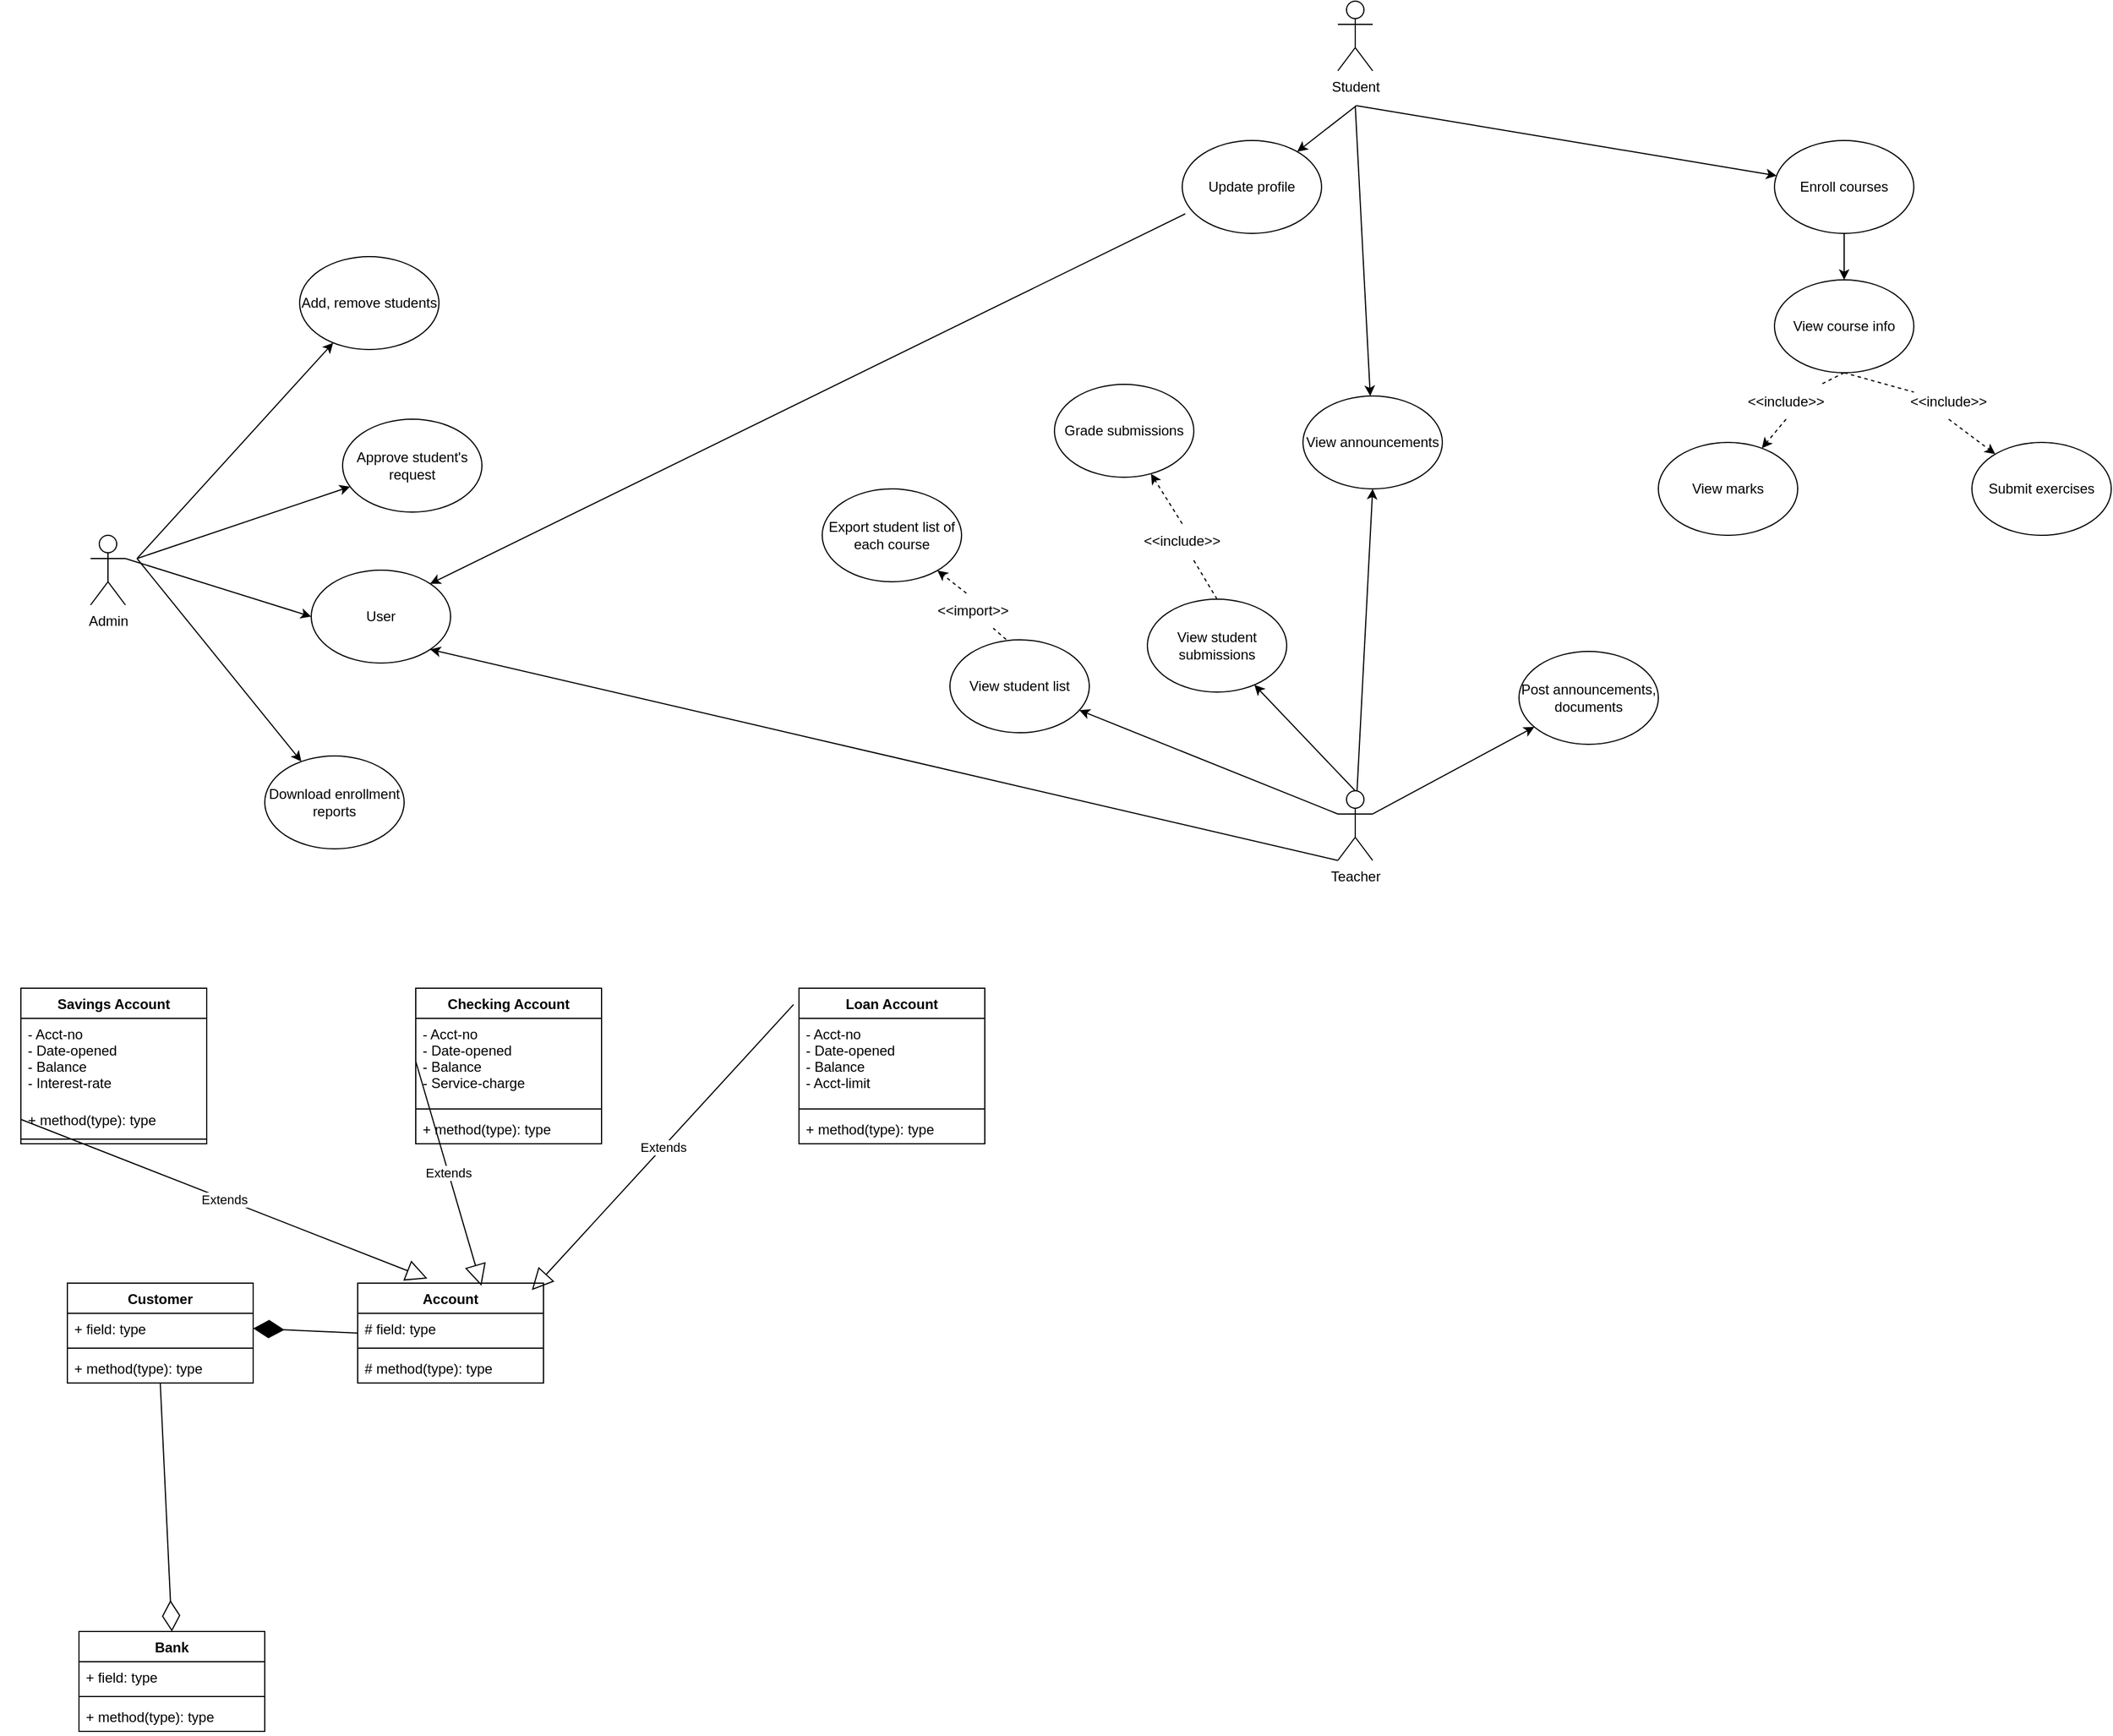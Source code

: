 <mxfile version="15.7.3" type="google"><diagram id="ntkPPydtZXwsQ_47f5T6" name="Ex1 + ex2"><mxGraphModel dx="2110" dy="687" grid="1" gridSize="10" guides="1" tooltips="1" connect="1" arrows="1" fold="1" page="1" pageScale="1" pageWidth="827" pageHeight="1169" math="0" shadow="0"><root><mxCell id="0"/><mxCell id="1" parent="0"/><mxCell id="mn6DHjhiRw--U_afVZYm-2" value="Student&lt;br&gt;" style="shape=umlActor;verticalLabelPosition=bottom;verticalAlign=top;html=1;outlineConnect=0;" parent="1" vertex="1"><mxGeometry x="384" y="150" width="30" height="60" as="geometry"/></mxCell><mxCell id="mn6DHjhiRw--U_afVZYm-5" value="" style="endArrow=classic;html=1;rounded=0;exitX=0.5;exitY=1;exitDx=0;exitDy=0;" parent="1" target="mn6DHjhiRw--U_afVZYm-6" edge="1"><mxGeometry width="50" height="50" relative="1" as="geometry"><mxPoint x="399" y="240" as="sourcePoint"/><mxPoint x="120" y="280" as="targetPoint"/></mxGeometry></mxCell><mxCell id="mn6DHjhiRw--U_afVZYm-6" value="View announcements" style="ellipse;whiteSpace=wrap;html=1;" parent="1" vertex="1"><mxGeometry x="354" y="490" width="120" height="80" as="geometry"/></mxCell><mxCell id="mn6DHjhiRw--U_afVZYm-7" value="" style="endArrow=classic;html=1;rounded=0;" parent="1" target="mn6DHjhiRw--U_afVZYm-8" edge="1"><mxGeometry width="50" height="50" relative="1" as="geometry"><mxPoint x="400" y="240" as="sourcePoint"/><mxPoint x="290" y="290" as="targetPoint"/></mxGeometry></mxCell><mxCell id="mn6DHjhiRw--U_afVZYm-8" value="Update profile" style="ellipse;whiteSpace=wrap;html=1;" parent="1" vertex="1"><mxGeometry x="250" y="270" width="120" height="80" as="geometry"/></mxCell><mxCell id="mn6DHjhiRw--U_afVZYm-10" value="" style="endArrow=classic;html=1;rounded=0;" parent="1" target="mn6DHjhiRw--U_afVZYm-11" edge="1"><mxGeometry width="50" height="50" relative="1" as="geometry"><mxPoint x="400" y="240" as="sourcePoint"/><mxPoint x="500" y="280" as="targetPoint"/></mxGeometry></mxCell><mxCell id="mn6DHjhiRw--U_afVZYm-11" value="Enroll courses" style="ellipse;whiteSpace=wrap;html=1;" parent="1" vertex="1"><mxGeometry x="760" y="270" width="120" height="80" as="geometry"/></mxCell><mxCell id="mn6DHjhiRw--U_afVZYm-12" value="" style="endArrow=classic;html=1;rounded=0;exitX=0.5;exitY=1;exitDx=0;exitDy=0;" parent="1" source="mn6DHjhiRw--U_afVZYm-11" target="mn6DHjhiRw--U_afVZYm-13" edge="1"><mxGeometry width="50" height="50" relative="1" as="geometry"><mxPoint x="320" y="320" as="sourcePoint"/><mxPoint x="540" y="390" as="targetPoint"/></mxGeometry></mxCell><mxCell id="mn6DHjhiRw--U_afVZYm-13" value="View course info" style="ellipse;whiteSpace=wrap;html=1;" parent="1" vertex="1"><mxGeometry x="760" y="390" width="120" height="80" as="geometry"/></mxCell><mxCell id="8WOQcWwe8weoFlAMA3MY-1" value="" style="html=1;labelBackgroundColor=#ffffff;startArrow=none;startFill=0;startSize=6;endArrow=classic;endFill=1;endSize=6;jettySize=auto;orthogonalLoop=1;strokeWidth=1;dashed=1;fontSize=14;rounded=0;exitX=0.5;exitY=1;exitDx=0;exitDy=0;" parent="1" source="8WOQcWwe8weoFlAMA3MY-3" target="8WOQcWwe8weoFlAMA3MY-2" edge="1"><mxGeometry width="60" height="60" relative="1" as="geometry"><mxPoint x="260" y="330" as="sourcePoint"/><mxPoint x="420" y="550" as="targetPoint"/></mxGeometry></mxCell><mxCell id="8WOQcWwe8weoFlAMA3MY-2" value="View marks" style="ellipse;whiteSpace=wrap;html=1;" parent="1" vertex="1"><mxGeometry x="660" y="530" width="120" height="80" as="geometry"/></mxCell><mxCell id="8WOQcWwe8weoFlAMA3MY-3" value="&amp;lt;&amp;lt;include&amp;gt;&amp;gt;" style="text;html=1;strokeColor=none;fillColor=none;align=center;verticalAlign=middle;whiteSpace=wrap;rounded=0;" parent="1" vertex="1"><mxGeometry x="740" y="480" width="60" height="30" as="geometry"/></mxCell><mxCell id="8WOQcWwe8weoFlAMA3MY-4" value="" style="html=1;labelBackgroundColor=#ffffff;startArrow=none;startFill=0;startSize=6;endArrow=none;endFill=1;endSize=6;jettySize=auto;orthogonalLoop=1;strokeWidth=1;dashed=1;fontSize=14;rounded=0;exitX=0.5;exitY=1;exitDx=0;exitDy=0;" parent="1" source="mn6DHjhiRw--U_afVZYm-13" target="8WOQcWwe8weoFlAMA3MY-3" edge="1"><mxGeometry width="60" height="60" relative="1" as="geometry"><mxPoint x="540" y="470" as="sourcePoint"/><mxPoint x="429.082" y="521.993" as="targetPoint"/></mxGeometry></mxCell><mxCell id="8WOQcWwe8weoFlAMA3MY-5" value="" style="html=1;labelBackgroundColor=#ffffff;startArrow=none;startFill=0;startSize=6;endArrow=classic;endFill=1;endSize=6;jettySize=auto;orthogonalLoop=1;strokeWidth=1;dashed=1;fontSize=14;rounded=0;exitX=0.5;exitY=1;exitDx=0;exitDy=0;" parent="1" source="8WOQcWwe8weoFlAMA3MY-7" target="8WOQcWwe8weoFlAMA3MY-6" edge="1"><mxGeometry width="60" height="60" relative="1" as="geometry"><mxPoint x="540" y="460" as="sourcePoint"/><mxPoint x="610" y="530" as="targetPoint"/></mxGeometry></mxCell><mxCell id="8WOQcWwe8weoFlAMA3MY-6" value="Submit exercises" style="ellipse;whiteSpace=wrap;html=1;" parent="1" vertex="1"><mxGeometry x="930" y="530" width="120" height="80" as="geometry"/></mxCell><mxCell id="8WOQcWwe8weoFlAMA3MY-7" value="&amp;lt;&amp;lt;include&amp;gt;&amp;gt;" style="text;html=1;strokeColor=none;fillColor=none;align=center;verticalAlign=middle;whiteSpace=wrap;rounded=0;" parent="1" vertex="1"><mxGeometry x="880" y="480" width="60" height="30" as="geometry"/></mxCell><mxCell id="8WOQcWwe8weoFlAMA3MY-8" value="" style="html=1;labelBackgroundColor=#ffffff;startArrow=none;startFill=0;startSize=6;endArrow=none;endFill=1;endSize=6;jettySize=auto;orthogonalLoop=1;strokeWidth=1;dashed=1;fontSize=14;rounded=0;exitX=0.5;exitY=1;exitDx=0;exitDy=0;" parent="1" source="mn6DHjhiRw--U_afVZYm-13" target="8WOQcWwe8weoFlAMA3MY-7" edge="1"><mxGeometry width="60" height="60" relative="1" as="geometry"><mxPoint x="540" y="470" as="sourcePoint"/><mxPoint x="592.518" y="513.765" as="targetPoint"/></mxGeometry></mxCell><mxCell id="8WOQcWwe8weoFlAMA3MY-9" value="Teacher" style="shape=umlActor;verticalLabelPosition=bottom;verticalAlign=top;html=1;outlineConnect=0;" parent="1" vertex="1"><mxGeometry x="384" y="830" width="30" height="60" as="geometry"/></mxCell><mxCell id="8WOQcWwe8weoFlAMA3MY-12" value="" style="endArrow=classic;html=1;rounded=0;entryX=0.5;entryY=1;entryDx=0;entryDy=0;" parent="1" source="8WOQcWwe8weoFlAMA3MY-9" target="mn6DHjhiRw--U_afVZYm-6" edge="1"><mxGeometry width="50" height="50" relative="1" as="geometry"><mxPoint x="300" y="660" as="sourcePoint"/><mxPoint x="350" y="610" as="targetPoint"/></mxGeometry></mxCell><mxCell id="8WOQcWwe8weoFlAMA3MY-13" value="" style="endArrow=classic;html=1;rounded=0;exitX=0;exitY=0.333;exitDx=0;exitDy=0;exitPerimeter=0;" parent="1" source="8WOQcWwe8weoFlAMA3MY-9" target="8WOQcWwe8weoFlAMA3MY-14" edge="1"><mxGeometry width="50" height="50" relative="1" as="geometry"><mxPoint x="280" y="540" as="sourcePoint"/><mxPoint x="110" y="740" as="targetPoint"/></mxGeometry></mxCell><mxCell id="8WOQcWwe8weoFlAMA3MY-14" value="View student list" style="ellipse;whiteSpace=wrap;html=1;" parent="1" vertex="1"><mxGeometry x="50.0" y="700" width="120" height="80" as="geometry"/></mxCell><mxCell id="8WOQcWwe8weoFlAMA3MY-15" value="" style="html=1;labelBackgroundColor=#ffffff;startArrow=none;startFill=0;startSize=6;endArrow=classic;endFill=1;endSize=6;jettySize=auto;orthogonalLoop=1;strokeWidth=1;dashed=1;fontSize=14;rounded=0;exitX=0.403;exitY=-0.004;exitDx=0;exitDy=0;exitPerimeter=0;" parent="1" source="8WOQcWwe8weoFlAMA3MY-17" target="8WOQcWwe8weoFlAMA3MY-16" edge="1"><mxGeometry width="60" height="60" relative="1" as="geometry"><mxPoint x="270" y="540" as="sourcePoint"/><mxPoint x="50" y="630" as="targetPoint"/></mxGeometry></mxCell><mxCell id="8WOQcWwe8weoFlAMA3MY-16" value="Export student list of each course" style="ellipse;whiteSpace=wrap;html=1;" parent="1" vertex="1"><mxGeometry x="-60.0" y="570" width="120" height="80" as="geometry"/></mxCell><mxCell id="8WOQcWwe8weoFlAMA3MY-17" value="&amp;lt;&amp;lt;import&amp;gt;&amp;gt;" style="text;html=1;strokeColor=none;fillColor=none;align=center;verticalAlign=middle;whiteSpace=wrap;rounded=0;" parent="1" vertex="1"><mxGeometry x="40" y="660" width="60" height="30" as="geometry"/></mxCell><mxCell id="8WOQcWwe8weoFlAMA3MY-18" value="" style="html=1;labelBackgroundColor=#ffffff;startArrow=none;startFill=0;startSize=6;endArrow=none;endFill=1;endSize=6;jettySize=auto;orthogonalLoop=1;strokeWidth=1;dashed=1;fontSize=14;rounded=0;exitX=0.403;exitY=-0.004;exitDx=0;exitDy=0;exitPerimeter=0;" parent="1" source="8WOQcWwe8weoFlAMA3MY-14" target="8WOQcWwe8weoFlAMA3MY-17" edge="1"><mxGeometry width="60" height="60" relative="1" as="geometry"><mxPoint x="98.36" y="699.68" as="sourcePoint"/><mxPoint x="35.316" y="642.337" as="targetPoint"/></mxGeometry></mxCell><mxCell id="8WOQcWwe8weoFlAMA3MY-19" value="" style="endArrow=classic;html=1;rounded=0;exitX=0.5;exitY=0;exitDx=0;exitDy=0;exitPerimeter=0;" parent="1" source="8WOQcWwe8weoFlAMA3MY-9" target="8WOQcWwe8weoFlAMA3MY-20" edge="1"><mxGeometry width="50" height="50" relative="1" as="geometry"><mxPoint x="394" y="860" as="sourcePoint"/><mxPoint x="390" y="680" as="targetPoint"/></mxGeometry></mxCell><mxCell id="8WOQcWwe8weoFlAMA3MY-20" value="View student submissions" style="ellipse;whiteSpace=wrap;html=1;" parent="1" vertex="1"><mxGeometry x="220" y="665" width="120" height="80" as="geometry"/></mxCell><mxCell id="8WOQcWwe8weoFlAMA3MY-21" value="" style="html=1;labelBackgroundColor=#ffffff;startArrow=none;startFill=0;startSize=6;endArrow=classic;endFill=1;endSize=6;jettySize=auto;orthogonalLoop=1;strokeWidth=1;dashed=1;fontSize=14;rounded=0;exitX=0.5;exitY=0;exitDx=0;exitDy=0;" parent="1" source="8WOQcWwe8weoFlAMA3MY-23" target="8WOQcWwe8weoFlAMA3MY-22" edge="1"><mxGeometry width="60" height="60" relative="1" as="geometry"><mxPoint x="350" y="530" as="sourcePoint"/><mxPoint x="390" y="540" as="targetPoint"/></mxGeometry></mxCell><mxCell id="8WOQcWwe8weoFlAMA3MY-22" value="Grade submissions" style="ellipse;whiteSpace=wrap;html=1;" parent="1" vertex="1"><mxGeometry x="140" y="480" width="120" height="80" as="geometry"/></mxCell><mxCell id="8WOQcWwe8weoFlAMA3MY-23" value="&amp;lt;&amp;lt;include&amp;gt;&amp;gt;" style="text;html=1;strokeColor=none;fillColor=none;align=center;verticalAlign=middle;whiteSpace=wrap;rounded=0;" parent="1" vertex="1"><mxGeometry x="220" y="600" width="60" height="30" as="geometry"/></mxCell><mxCell id="8WOQcWwe8weoFlAMA3MY-24" value="" style="html=1;labelBackgroundColor=#ffffff;startArrow=none;startFill=0;startSize=6;endArrow=none;endFill=1;endSize=6;jettySize=auto;orthogonalLoop=1;strokeWidth=1;dashed=1;fontSize=14;rounded=0;exitX=0.5;exitY=0;exitDx=0;exitDy=0;" parent="1" source="8WOQcWwe8weoFlAMA3MY-20" target="8WOQcWwe8weoFlAMA3MY-23" edge="1"><mxGeometry width="60" height="60" relative="1" as="geometry"><mxPoint x="390" y="640" as="sourcePoint"/><mxPoint x="390" y="560" as="targetPoint"/></mxGeometry></mxCell><mxCell id="8WOQcWwe8weoFlAMA3MY-25" value="" style="endArrow=classic;html=1;rounded=0;exitX=1;exitY=0.333;exitDx=0;exitDy=0;exitPerimeter=0;" parent="1" source="8WOQcWwe8weoFlAMA3MY-9" target="8WOQcWwe8weoFlAMA3MY-26" edge="1"><mxGeometry width="50" height="50" relative="1" as="geometry"><mxPoint x="409" y="840" as="sourcePoint"/><mxPoint x="550" y="770" as="targetPoint"/></mxGeometry></mxCell><mxCell id="8WOQcWwe8weoFlAMA3MY-26" value="Post announcements, documents" style="ellipse;whiteSpace=wrap;html=1;" parent="1" vertex="1"><mxGeometry x="540" y="710" width="120" height="80" as="geometry"/></mxCell><mxCell id="8WOQcWwe8weoFlAMA3MY-28" value="" style="endArrow=classic;html=1;rounded=0;entryX=1;entryY=0;entryDx=0;entryDy=0;exitX=0.022;exitY=0.789;exitDx=0;exitDy=0;exitPerimeter=0;" parent="1" source="mn6DHjhiRw--U_afVZYm-8" target="8WOQcWwe8weoFlAMA3MY-30" edge="1"><mxGeometry width="50" height="50" relative="1" as="geometry"><mxPoint x="-180" y="460" as="sourcePoint"/><mxPoint x="-370" y="530" as="targetPoint"/></mxGeometry></mxCell><mxCell id="8WOQcWwe8weoFlAMA3MY-29" value="" style="endArrow=classic;html=1;rounded=0;exitX=0;exitY=1;exitDx=0;exitDy=0;exitPerimeter=0;entryX=1;entryY=1;entryDx=0;entryDy=0;" parent="1" source="8WOQcWwe8weoFlAMA3MY-9" target="8WOQcWwe8weoFlAMA3MY-30" edge="1"><mxGeometry width="50" height="50" relative="1" as="geometry"><mxPoint x="30" y="940" as="sourcePoint"/><mxPoint x="-270" y="800" as="targetPoint"/></mxGeometry></mxCell><mxCell id="8WOQcWwe8weoFlAMA3MY-30" value="User" style="ellipse;whiteSpace=wrap;html=1;" parent="1" vertex="1"><mxGeometry x="-500" y="640" width="120" height="80" as="geometry"/></mxCell><mxCell id="8WOQcWwe8weoFlAMA3MY-31" value="Admin" style="shape=umlActor;verticalLabelPosition=bottom;verticalAlign=top;html=1;outlineConnect=0;" parent="1" vertex="1"><mxGeometry x="-690" y="610" width="30" height="60" as="geometry"/></mxCell><mxCell id="8WOQcWwe8weoFlAMA3MY-32" value="" style="endArrow=classic;html=1;rounded=0;entryX=0;entryY=0.5;entryDx=0;entryDy=0;" parent="1" target="8WOQcWwe8weoFlAMA3MY-30" edge="1"><mxGeometry width="50" height="50" relative="1" as="geometry"><mxPoint x="-660" y="630" as="sourcePoint"/><mxPoint x="-340" y="550" as="targetPoint"/></mxGeometry></mxCell><mxCell id="8WOQcWwe8weoFlAMA3MY-33" value="" style="endArrow=classic;html=1;rounded=0;" parent="1" target="8WOQcWwe8weoFlAMA3MY-34" edge="1"><mxGeometry width="50" height="50" relative="1" as="geometry"><mxPoint x="-650" y="630" as="sourcePoint"/><mxPoint x="-450" y="410" as="targetPoint"/></mxGeometry></mxCell><mxCell id="8WOQcWwe8weoFlAMA3MY-34" value="Add, remove students" style="ellipse;whiteSpace=wrap;html=1;" parent="1" vertex="1"><mxGeometry x="-510" y="370" width="120" height="80" as="geometry"/></mxCell><mxCell id="8WOQcWwe8weoFlAMA3MY-35" value="" style="endArrow=classic;html=1;rounded=0;" parent="1" target="8WOQcWwe8weoFlAMA3MY-36" edge="1"><mxGeometry width="50" height="50" relative="1" as="geometry"><mxPoint x="-650" y="630" as="sourcePoint"/><mxPoint x="-490" y="760" as="targetPoint"/></mxGeometry></mxCell><mxCell id="8WOQcWwe8weoFlAMA3MY-36" value="Download enrollment reports" style="ellipse;whiteSpace=wrap;html=1;" parent="1" vertex="1"><mxGeometry x="-540" y="800" width="120" height="80" as="geometry"/></mxCell><mxCell id="8WOQcWwe8weoFlAMA3MY-37" value="" style="endArrow=classic;html=1;rounded=0;" parent="1" target="8WOQcWwe8weoFlAMA3MY-38" edge="1"><mxGeometry width="50" height="50" relative="1" as="geometry"><mxPoint x="-650" y="630" as="sourcePoint"/><mxPoint x="-410" y="510" as="targetPoint"/></mxGeometry></mxCell><mxCell id="8WOQcWwe8weoFlAMA3MY-38" value="Approve student's request" style="ellipse;whiteSpace=wrap;html=1;" parent="1" vertex="1"><mxGeometry x="-473" y="510" width="120" height="80" as="geometry"/></mxCell><mxCell id="8WOQcWwe8weoFlAMA3MY-39" value="Account" style="swimlane;fontStyle=1;align=center;verticalAlign=top;childLayout=stackLayout;horizontal=1;startSize=26;horizontalStack=0;resizeParent=1;resizeParentMax=0;resizeLast=0;collapsible=1;marginBottom=0;" parent="1" vertex="1"><mxGeometry x="-460" y="1254" width="160" height="86" as="geometry"/></mxCell><mxCell id="8WOQcWwe8weoFlAMA3MY-40" value="# field: type" style="text;strokeColor=none;fillColor=none;align=left;verticalAlign=top;spacingLeft=4;spacingRight=4;overflow=hidden;rotatable=0;points=[[0,0.5],[1,0.5]];portConstraint=eastwest;" parent="8WOQcWwe8weoFlAMA3MY-39" vertex="1"><mxGeometry y="26" width="160" height="26" as="geometry"/></mxCell><mxCell id="8WOQcWwe8weoFlAMA3MY-41" value="" style="line;strokeWidth=1;fillColor=none;align=left;verticalAlign=middle;spacingTop=-1;spacingLeft=3;spacingRight=3;rotatable=0;labelPosition=right;points=[];portConstraint=eastwest;" parent="8WOQcWwe8weoFlAMA3MY-39" vertex="1"><mxGeometry y="52" width="160" height="8" as="geometry"/></mxCell><mxCell id="8WOQcWwe8weoFlAMA3MY-42" value="# method(type): type" style="text;strokeColor=none;fillColor=none;align=left;verticalAlign=top;spacingLeft=4;spacingRight=4;overflow=hidden;rotatable=0;points=[[0,0.5],[1,0.5]];portConstraint=eastwest;" parent="8WOQcWwe8weoFlAMA3MY-39" vertex="1"><mxGeometry y="60" width="160" height="26" as="geometry"/></mxCell><mxCell id="8WOQcWwe8weoFlAMA3MY-44" value="Savings Account" style="swimlane;fontStyle=1;align=center;verticalAlign=top;childLayout=stackLayout;horizontal=1;startSize=26;horizontalStack=0;resizeParent=1;resizeParentMax=0;resizeLast=0;collapsible=1;marginBottom=0;" parent="1" vertex="1"><mxGeometry x="-750" y="1000" width="160" height="134" as="geometry"/></mxCell><mxCell id="8WOQcWwe8weoFlAMA3MY-45" value="- Acct-no&#10;- Date-opened&#10;- Balance&#10;- Interest-rate" style="text;strokeColor=none;fillColor=none;align=left;verticalAlign=top;spacingLeft=4;spacingRight=4;overflow=hidden;rotatable=0;points=[[0,0.5],[1,0.5]];portConstraint=eastwest;" parent="8WOQcWwe8weoFlAMA3MY-44" vertex="1"><mxGeometry y="26" width="160" height="74" as="geometry"/></mxCell><mxCell id="8WOQcWwe8weoFlAMA3MY-47" value="+ method(type): type" style="text;strokeColor=none;fillColor=none;align=left;verticalAlign=top;spacingLeft=4;spacingRight=4;overflow=hidden;rotatable=0;points=[[0,0.5],[1,0.5]];portConstraint=eastwest;" parent="8WOQcWwe8weoFlAMA3MY-44" vertex="1"><mxGeometry y="100" width="160" height="26" as="geometry"/></mxCell><mxCell id="8WOQcWwe8weoFlAMA3MY-46" value="" style="line;strokeWidth=1;fillColor=none;align=left;verticalAlign=middle;spacingTop=-1;spacingLeft=3;spacingRight=3;rotatable=0;labelPosition=right;points=[];portConstraint=eastwest;" parent="8WOQcWwe8weoFlAMA3MY-44" vertex="1"><mxGeometry y="126" width="160" height="8" as="geometry"/></mxCell><mxCell id="8WOQcWwe8weoFlAMA3MY-48" value="Checking Account" style="swimlane;fontStyle=1;align=center;verticalAlign=top;childLayout=stackLayout;horizontal=1;startSize=26;horizontalStack=0;resizeParent=1;resizeParentMax=0;resizeLast=0;collapsible=1;marginBottom=0;" parent="1" vertex="1"><mxGeometry x="-410" y="1000" width="160" height="134" as="geometry"/></mxCell><mxCell id="8WOQcWwe8weoFlAMA3MY-49" value="- Acct-no&#10;- Date-opened&#10;- Balance&#10;- Service-charge" style="text;strokeColor=none;fillColor=none;align=left;verticalAlign=top;spacingLeft=4;spacingRight=4;overflow=hidden;rotatable=0;points=[[0,0.5],[1,0.5]];portConstraint=eastwest;" parent="8WOQcWwe8weoFlAMA3MY-48" vertex="1"><mxGeometry y="26" width="160" height="74" as="geometry"/></mxCell><mxCell id="8WOQcWwe8weoFlAMA3MY-50" value="" style="line;strokeWidth=1;fillColor=none;align=left;verticalAlign=middle;spacingTop=-1;spacingLeft=3;spacingRight=3;rotatable=0;labelPosition=right;points=[];portConstraint=eastwest;" parent="8WOQcWwe8weoFlAMA3MY-48" vertex="1"><mxGeometry y="100" width="160" height="8" as="geometry"/></mxCell><mxCell id="8WOQcWwe8weoFlAMA3MY-51" value="+ method(type): type" style="text;strokeColor=none;fillColor=none;align=left;verticalAlign=top;spacingLeft=4;spacingRight=4;overflow=hidden;rotatable=0;points=[[0,0.5],[1,0.5]];portConstraint=eastwest;" parent="8WOQcWwe8weoFlAMA3MY-48" vertex="1"><mxGeometry y="108" width="160" height="26" as="geometry"/></mxCell><mxCell id="8WOQcWwe8weoFlAMA3MY-52" value="Loan Account" style="swimlane;fontStyle=1;align=center;verticalAlign=top;childLayout=stackLayout;horizontal=1;startSize=26;horizontalStack=0;resizeParent=1;resizeParentMax=0;resizeLast=0;collapsible=1;marginBottom=0;" parent="1" vertex="1"><mxGeometry x="-80" y="1000" width="160" height="134" as="geometry"/></mxCell><mxCell id="8WOQcWwe8weoFlAMA3MY-53" value="- Acct-no&#10;- Date-opened&#10;- Balance&#10;- Acct-limit" style="text;strokeColor=none;fillColor=none;align=left;verticalAlign=top;spacingLeft=4;spacingRight=4;overflow=hidden;rotatable=0;points=[[0,0.5],[1,0.5]];portConstraint=eastwest;" parent="8WOQcWwe8weoFlAMA3MY-52" vertex="1"><mxGeometry y="26" width="160" height="74" as="geometry"/></mxCell><mxCell id="8WOQcWwe8weoFlAMA3MY-54" value="" style="line;strokeWidth=1;fillColor=none;align=left;verticalAlign=middle;spacingTop=-1;spacingLeft=3;spacingRight=3;rotatable=0;labelPosition=right;points=[];portConstraint=eastwest;" parent="8WOQcWwe8weoFlAMA3MY-52" vertex="1"><mxGeometry y="100" width="160" height="8" as="geometry"/></mxCell><mxCell id="8WOQcWwe8weoFlAMA3MY-55" value="+ method(type): type" style="text;strokeColor=none;fillColor=none;align=left;verticalAlign=top;spacingLeft=4;spacingRight=4;overflow=hidden;rotatable=0;points=[[0,0.5],[1,0.5]];portConstraint=eastwest;" parent="8WOQcWwe8weoFlAMA3MY-52" vertex="1"><mxGeometry y="108" width="160" height="26" as="geometry"/></mxCell><mxCell id="8WOQcWwe8weoFlAMA3MY-56" value="Extends" style="endArrow=block;endSize=16;endFill=0;html=1;rounded=0;exitX=-0.029;exitY=0.105;exitDx=0;exitDy=0;exitPerimeter=0;" parent="1" source="8WOQcWwe8weoFlAMA3MY-52" edge="1"><mxGeometry width="160" relative="1" as="geometry"><mxPoint x="-370" y="1444" as="sourcePoint"/><mxPoint x="-310" y="1260" as="targetPoint"/></mxGeometry></mxCell><mxCell id="8WOQcWwe8weoFlAMA3MY-57" value="Extends" style="endArrow=block;endSize=16;endFill=0;html=1;rounded=0;exitX=0;exitY=0.5;exitDx=0;exitDy=0;entryX=0.666;entryY=0.027;entryDx=0;entryDy=0;entryPerimeter=0;" parent="1" source="8WOQcWwe8weoFlAMA3MY-49" target="8WOQcWwe8weoFlAMA3MY-39" edge="1"><mxGeometry width="160" relative="1" as="geometry"><mxPoint x="-164.64" y="1608.07" as="sourcePoint"/><mxPoint x="-290" y="1303.0" as="targetPoint"/></mxGeometry></mxCell><mxCell id="8WOQcWwe8weoFlAMA3MY-58" value="Extends" style="endArrow=block;endSize=16;endFill=0;html=1;rounded=0;exitX=0;exitY=0.5;exitDx=0;exitDy=0;" parent="1" source="8WOQcWwe8weoFlAMA3MY-47" edge="1"><mxGeometry width="160" relative="1" as="geometry"><mxPoint x="-154.64" y="1618.07" as="sourcePoint"/><mxPoint x="-400" y="1250" as="targetPoint"/></mxGeometry></mxCell><mxCell id="8WOQcWwe8weoFlAMA3MY-59" value="Customer" style="swimlane;fontStyle=1;align=center;verticalAlign=top;childLayout=stackLayout;horizontal=1;startSize=26;horizontalStack=0;resizeParent=1;resizeParentMax=0;resizeLast=0;collapsible=1;marginBottom=0;" parent="1" vertex="1"><mxGeometry x="-710" y="1254" width="160" height="86" as="geometry"/></mxCell><mxCell id="8WOQcWwe8weoFlAMA3MY-60" value="+ field: type" style="text;strokeColor=none;fillColor=none;align=left;verticalAlign=top;spacingLeft=4;spacingRight=4;overflow=hidden;rotatable=0;points=[[0,0.5],[1,0.5]];portConstraint=eastwest;" parent="8WOQcWwe8weoFlAMA3MY-59" vertex="1"><mxGeometry y="26" width="160" height="26" as="geometry"/></mxCell><mxCell id="8WOQcWwe8weoFlAMA3MY-61" value="" style="line;strokeWidth=1;fillColor=none;align=left;verticalAlign=middle;spacingTop=-1;spacingLeft=3;spacingRight=3;rotatable=0;labelPosition=right;points=[];portConstraint=eastwest;" parent="8WOQcWwe8weoFlAMA3MY-59" vertex="1"><mxGeometry y="52" width="160" height="8" as="geometry"/></mxCell><mxCell id="8WOQcWwe8weoFlAMA3MY-62" value="+ method(type): type" style="text;strokeColor=none;fillColor=none;align=left;verticalAlign=top;spacingLeft=4;spacingRight=4;overflow=hidden;rotatable=0;points=[[0,0.5],[1,0.5]];portConstraint=eastwest;" parent="8WOQcWwe8weoFlAMA3MY-59" vertex="1"><mxGeometry y="60" width="160" height="26" as="geometry"/></mxCell><mxCell id="8WOQcWwe8weoFlAMA3MY-65" value="" style="endArrow=diamondThin;endFill=1;endSize=24;html=1;rounded=0;exitX=0;exitY=0.5;exitDx=0;exitDy=0;entryX=1;entryY=0.5;entryDx=0;entryDy=0;" parent="1" source="8WOQcWwe8weoFlAMA3MY-39" target="8WOQcWwe8weoFlAMA3MY-60" edge="1"><mxGeometry width="160" relative="1" as="geometry"><mxPoint x="-610" y="1324" as="sourcePoint"/><mxPoint x="-450" y="1324" as="targetPoint"/></mxGeometry></mxCell><mxCell id="8WOQcWwe8weoFlAMA3MY-68" value="Bank" style="swimlane;fontStyle=1;align=center;verticalAlign=top;childLayout=stackLayout;horizontal=1;startSize=26;horizontalStack=0;resizeParent=1;resizeParentMax=0;resizeLast=0;collapsible=1;marginBottom=0;" parent="1" vertex="1"><mxGeometry x="-700" y="1554.0" width="160" height="86" as="geometry"/></mxCell><mxCell id="8WOQcWwe8weoFlAMA3MY-69" value="+ field: type" style="text;strokeColor=none;fillColor=none;align=left;verticalAlign=top;spacingLeft=4;spacingRight=4;overflow=hidden;rotatable=0;points=[[0,0.5],[1,0.5]];portConstraint=eastwest;" parent="8WOQcWwe8weoFlAMA3MY-68" vertex="1"><mxGeometry y="26" width="160" height="26" as="geometry"/></mxCell><mxCell id="8WOQcWwe8weoFlAMA3MY-70" value="" style="line;strokeWidth=1;fillColor=none;align=left;verticalAlign=middle;spacingTop=-1;spacingLeft=3;spacingRight=3;rotatable=0;labelPosition=right;points=[];portConstraint=eastwest;" parent="8WOQcWwe8weoFlAMA3MY-68" vertex="1"><mxGeometry y="52" width="160" height="8" as="geometry"/></mxCell><mxCell id="8WOQcWwe8weoFlAMA3MY-71" value="+ method(type): type" style="text;strokeColor=none;fillColor=none;align=left;verticalAlign=top;spacingLeft=4;spacingRight=4;overflow=hidden;rotatable=0;points=[[0,0.5],[1,0.5]];portConstraint=eastwest;" parent="8WOQcWwe8weoFlAMA3MY-68" vertex="1"><mxGeometry y="60" width="160" height="26" as="geometry"/></mxCell><mxCell id="8WOQcWwe8weoFlAMA3MY-72" value="" style="endArrow=diamondThin;endFill=0;endSize=24;html=1;rounded=0;entryX=0.5;entryY=0;entryDx=0;entryDy=0;" parent="1" target="8WOQcWwe8weoFlAMA3MY-68" edge="1"><mxGeometry width="160" relative="1" as="geometry"><mxPoint x="-630" y="1340" as="sourcePoint"/><mxPoint x="-470" y="1430" as="targetPoint"/></mxGeometry></mxCell></root></mxGraphModel></diagram></mxfile>